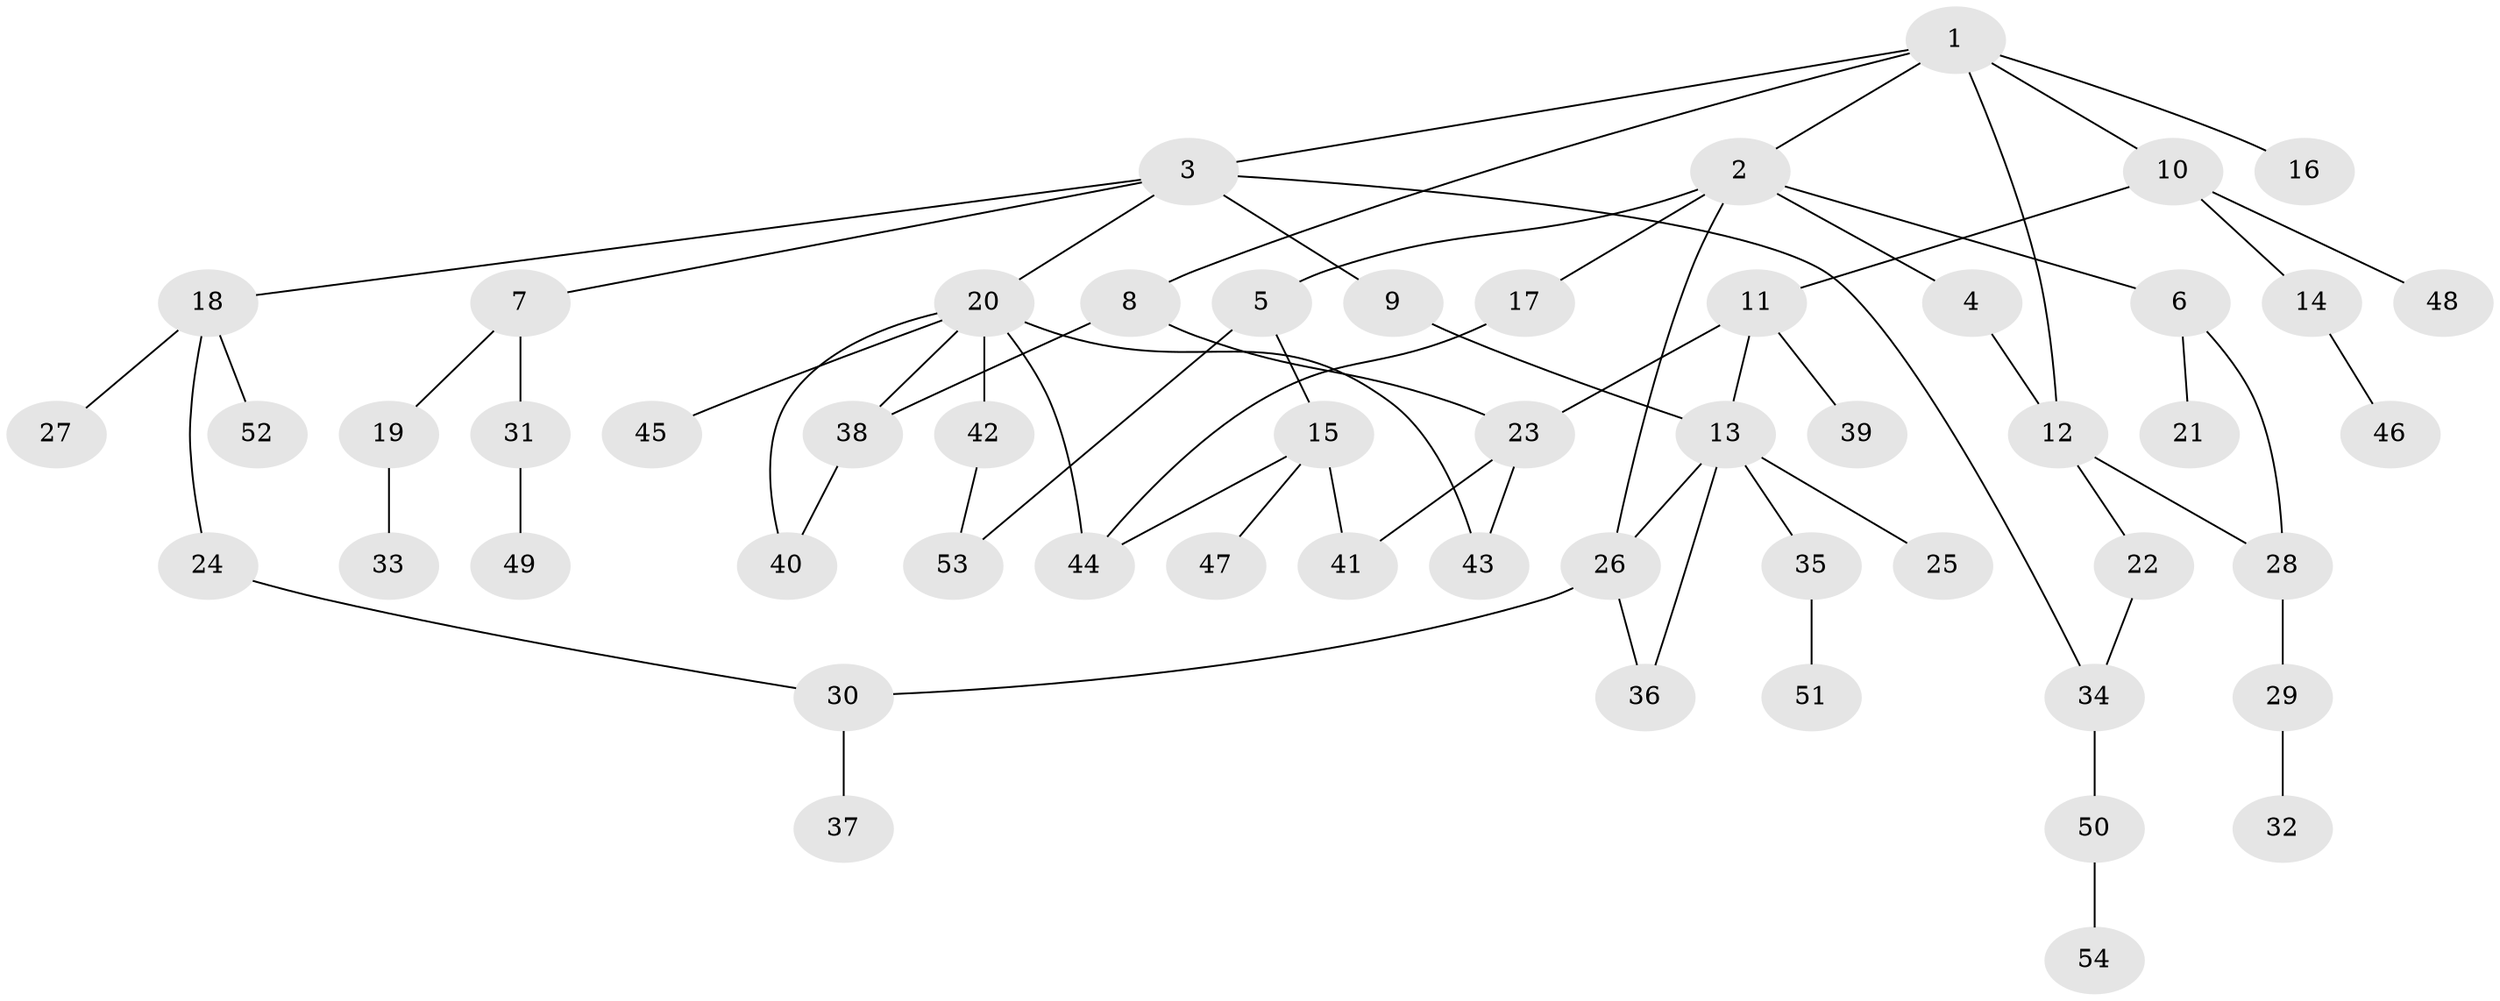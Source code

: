 // Generated by graph-tools (version 1.1) at 2025/01/03/09/25 03:01:05]
// undirected, 54 vertices, 68 edges
graph export_dot {
graph [start="1"]
  node [color=gray90,style=filled];
  1;
  2;
  3;
  4;
  5;
  6;
  7;
  8;
  9;
  10;
  11;
  12;
  13;
  14;
  15;
  16;
  17;
  18;
  19;
  20;
  21;
  22;
  23;
  24;
  25;
  26;
  27;
  28;
  29;
  30;
  31;
  32;
  33;
  34;
  35;
  36;
  37;
  38;
  39;
  40;
  41;
  42;
  43;
  44;
  45;
  46;
  47;
  48;
  49;
  50;
  51;
  52;
  53;
  54;
  1 -- 2;
  1 -- 3;
  1 -- 8;
  1 -- 10;
  1 -- 16;
  1 -- 12;
  2 -- 4;
  2 -- 5;
  2 -- 6;
  2 -- 17;
  2 -- 26;
  3 -- 7;
  3 -- 9;
  3 -- 18;
  3 -- 20;
  3 -- 34;
  4 -- 12;
  5 -- 15;
  5 -- 53;
  6 -- 21;
  6 -- 28;
  7 -- 19;
  7 -- 31;
  8 -- 23;
  8 -- 38;
  9 -- 13;
  10 -- 11;
  10 -- 14;
  10 -- 48;
  11 -- 39;
  11 -- 23;
  11 -- 13;
  12 -- 22;
  12 -- 28;
  13 -- 25;
  13 -- 26;
  13 -- 35;
  13 -- 36;
  14 -- 46;
  15 -- 44;
  15 -- 47;
  15 -- 41;
  17 -- 44;
  18 -- 24;
  18 -- 27;
  18 -- 52;
  19 -- 33;
  20 -- 38;
  20 -- 40;
  20 -- 42;
  20 -- 43;
  20 -- 45;
  20 -- 44;
  22 -- 34;
  23 -- 41;
  23 -- 43;
  24 -- 30;
  26 -- 30;
  26 -- 36;
  28 -- 29;
  29 -- 32;
  30 -- 37;
  31 -- 49;
  34 -- 50;
  35 -- 51;
  38 -- 40;
  42 -- 53;
  50 -- 54;
}
